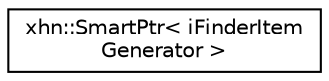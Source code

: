 digraph "Graphical Class Hierarchy"
{
  edge [fontname="Helvetica",fontsize="10",labelfontname="Helvetica",labelfontsize="10"];
  node [fontname="Helvetica",fontsize="10",shape=record];
  rankdir="LR";
  Node1 [label="xhn::SmartPtr\< iFinderItem\lGenerator \>",height=0.2,width=0.4,color="black", fillcolor="white", style="filled",URL="$classxhn_1_1_smart_ptr.html"];
}
